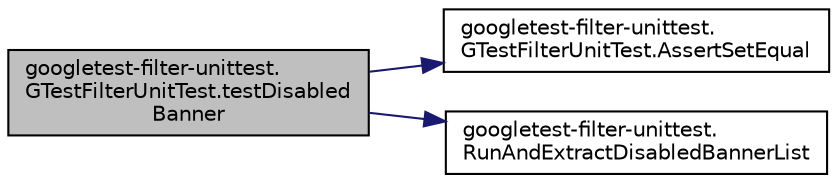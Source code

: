 digraph "googletest-filter-unittest.GTestFilterUnitTest.testDisabledBanner"
{
 // LATEX_PDF_SIZE
  bgcolor="transparent";
  edge [fontname="Helvetica",fontsize="10",labelfontname="Helvetica",labelfontsize="10"];
  node [fontname="Helvetica",fontsize="10",shape=record];
  rankdir="LR";
  Node1 [label="googletest-filter-unittest.\lGTestFilterUnitTest.testDisabled\lBanner",height=0.2,width=0.4,color="black", fillcolor="grey75", style="filled", fontcolor="black",tooltip=" "];
  Node1 -> Node2 [color="midnightblue",fontsize="10",style="solid",fontname="Helvetica"];
  Node2 [label="googletest-filter-unittest.\lGTestFilterUnitTest.AssertSetEqual",height=0.2,width=0.4,color="black",URL="$classgoogletest-filter-unittest_1_1GTestFilterUnitTest.html#ace0dfd41efa0dc5c019c1e96e6ce8137",tooltip=" "];
  Node1 -> Node3 [color="midnightblue",fontsize="10",style="solid",fontname="Helvetica"];
  Node3 [label="googletest-filter-unittest.\lRunAndExtractDisabledBannerList",height=0.2,width=0.4,color="black",URL="$namespacegoogletest-filter-unittest.html#ad351965d785233b602809819272d713d",tooltip=" "];
}
